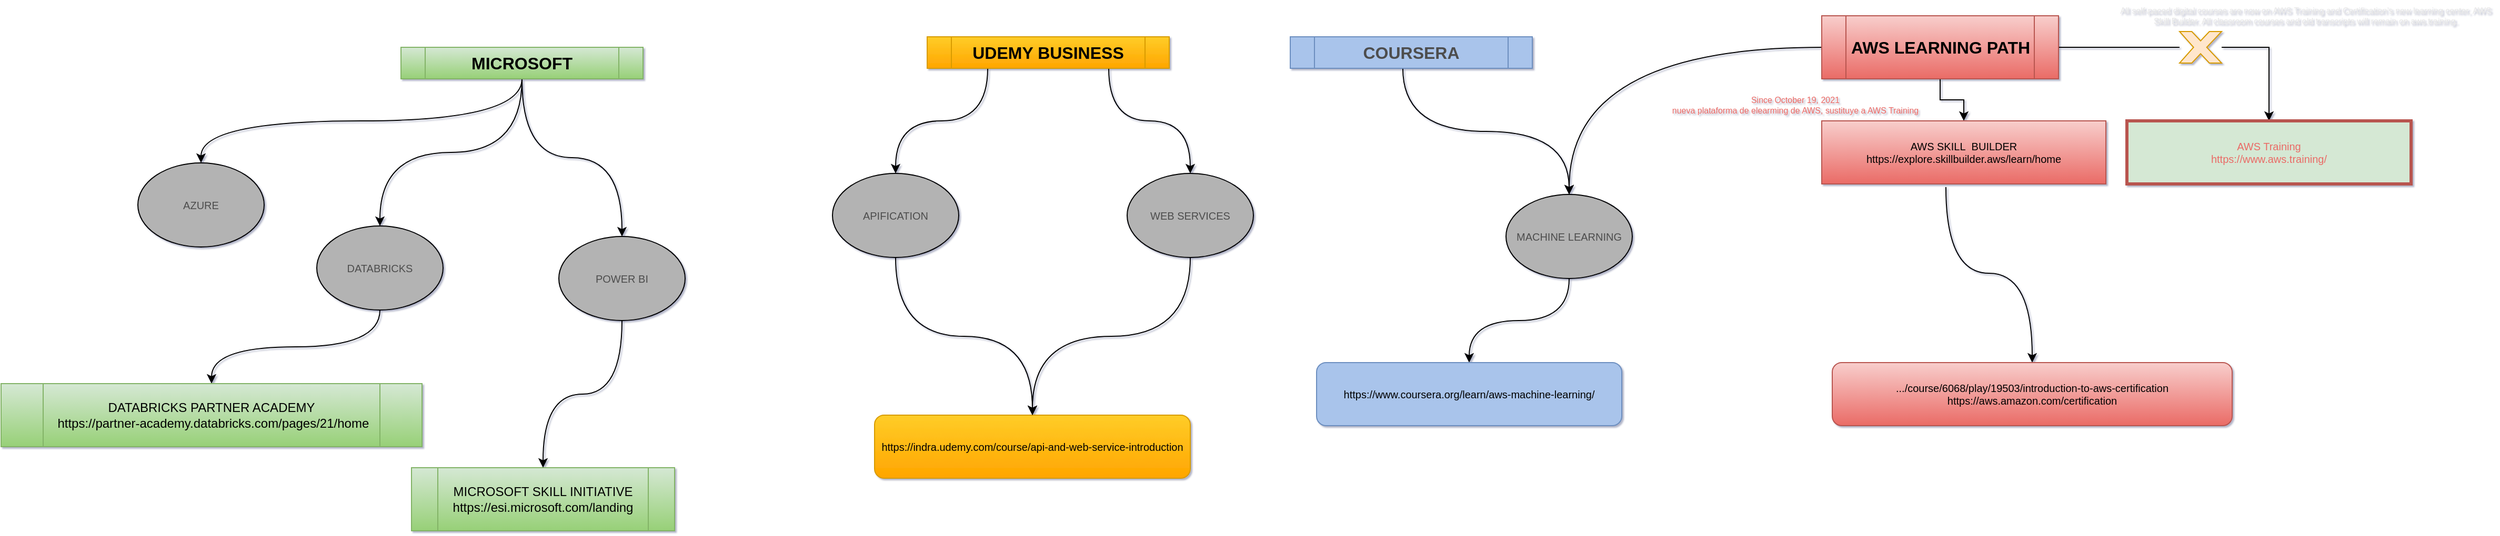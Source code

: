 <mxfile compressed="true" version="16.6.4" type="github"><diagram id="KEv1M6iN3db5MiAupULR" name="Page-1"><mxGraphModel dx="3108" dy="788" grid="1" gridSize="10" guides="1" tooltips="1" connect="1" arrows="1" fold="1" page="1" pageScale="1" pageWidth="850" pageHeight="1100" math="0" shadow="1"><root><mxCell id="0"/><mxCell id="1" parent="0"/><mxCell id="sYqm0jYEy3haPevt1rFF-3" value="" style="edgeStyle=orthogonalEdgeStyle;rounded=0;orthogonalLoop=1;jettySize=auto;html=1;exitX=0.5;exitY=1;exitDx=0;exitDy=0;" parent="1" source="nZc_73Oy2-s8aW7Hdju8-3" target="sYqm0jYEy3haPevt1rFF-2" edge="1"><mxGeometry relative="1" as="geometry"><mxPoint x="410" y="90" as="sourcePoint"/></mxGeometry></mxCell><mxCell id="sYqm0jYEy3haPevt1rFF-6" style="edgeStyle=orthogonalEdgeStyle;rounded=0;orthogonalLoop=1;jettySize=auto;html=1;startArrow=none;" parent="1" source="sYqm0jYEy3haPevt1rFF-7" target="sYqm0jYEy3haPevt1rFF-5" edge="1"><mxGeometry relative="1" as="geometry"><mxPoint x="500" y="60" as="targetPoint"/><Array as="points"><mxPoint x="635" y="60"/></Array></mxGeometry></mxCell><mxCell id="sYqm0jYEy3haPevt1rFF-2" value="AWS SKILL&amp;nbsp; BUILDER&lt;br style=&quot;font-size: 10px;&quot;&gt;https://explore.skillbuilder.aws/learn/home" style="rounded=0;whiteSpace=wrap;html=1;fontSize=10;fillColor=#f8cecc;strokeColor=#b85450;gradientColor=#ea6b66;fontColor=#000000;" parent="1" vertex="1"><mxGeometry x="210" y="130" width="270" height="60" as="geometry"/></mxCell><mxCell id="sYqm0jYEy3haPevt1rFF-4" value="Since October 19, 2021&lt;br style=&quot;font-size: 8px;&quot;&gt;nueva plataforma de elearming de AWS, sustituye a AWS Training" style="text;html=1;strokeColor=none;fillColor=none;align=center;verticalAlign=middle;whiteSpace=wrap;rounded=0;fontSize=8;fontColor=#EA6B66;" parent="1" vertex="1"><mxGeometry x="60" y="100" width="250" height="30" as="geometry"/></mxCell><mxCell id="nZc_73Oy2-s8aW7Hdju8-2" style="edgeStyle=orthogonalEdgeStyle;rounded=0;orthogonalLoop=1;jettySize=auto;html=1;exitX=0.437;exitY=1.05;exitDx=0;exitDy=0;entryX=0.5;entryY=0;entryDx=0;entryDy=0;fontSize=8;fontColor=#4D4D4D;exitPerimeter=0;curved=1;" parent="1" source="sYqm0jYEy3haPevt1rFF-2" target="nZc_73Oy2-s8aW7Hdju8-1" edge="1"><mxGeometry relative="1" as="geometry"/></mxCell><mxCell id="sYqm0jYEy3haPevt1rFF-5" value="AWS Training&lt;br style=&quot;font-size: 10px;&quot;&gt;https://www.aws.training/" style="rounded=0;whiteSpace=wrap;html=1;fillColor=#D5E8D4;strokeColor=#b85450;fontColor=#EA6B66;fontSize=10;strokeWidth=3;" parent="1" vertex="1"><mxGeometry x="500" y="130" width="270" height="60" as="geometry"/></mxCell><mxCell id="sYqm0jYEy3haPevt1rFF-7" value="" style="verticalLabelPosition=bottom;verticalAlign=top;html=1;shape=mxgraph.basic.x;fillColor=#ffe6cc;strokeColor=#d79b00;" parent="1" vertex="1"><mxGeometry x="550" y="45" width="40" height="30" as="geometry"/></mxCell><mxCell id="sYqm0jYEy3haPevt1rFF-9" value="" style="edgeStyle=orthogonalEdgeStyle;rounded=0;orthogonalLoop=1;jettySize=auto;html=1;endArrow=none;exitX=1;exitY=0.5;exitDx=0;exitDy=0;" parent="1" source="nZc_73Oy2-s8aW7Hdju8-3" target="sYqm0jYEy3haPevt1rFF-7" edge="1"><mxGeometry relative="1" as="geometry"><mxPoint x="635" y="130" as="targetPoint"/><mxPoint x="470" y="60" as="sourcePoint"/></mxGeometry></mxCell><mxCell id="sYqm0jYEy3haPevt1rFF-10" value="All self-paced digital courses are now on AWS Training and Certification’s new learning center, AWS Skill Builder. All classroom courses and old transcripts will remain on aws.training." style="text;html=1;strokeColor=none;fillColor=none;align=center;verticalAlign=middle;whiteSpace=wrap;rounded=0;fontColor=#E6E6E6;fontSize=8;" parent="1" vertex="1"><mxGeometry x="490" y="15" width="360" height="30" as="geometry"/></mxCell><mxCell id="nZc_73Oy2-s8aW7Hdju8-1" value=".../course/6068/play/19503/introduction-to-aws-certification&lt;br&gt;https://aws.amazon.com/certification" style="rounded=1;whiteSpace=wrap;html=1;fontSize=10;fillColor=#f8cecc;gradientColor=#ea6b66;strokeColor=#b85450;fontColor=#000000;" parent="1" vertex="1"><mxGeometry x="220" y="360" width="380" height="60" as="geometry"/></mxCell><mxCell id="l-BeWW_Nfe_I3PWUTiG--12" style="edgeStyle=orthogonalEdgeStyle;curved=1;orthogonalLoop=1;jettySize=auto;html=1;exitX=0;exitY=0.5;exitDx=0;exitDy=0;fontSize=10;fontColor=#000000;entryX=0.5;entryY=0;entryDx=0;entryDy=0;" parent="1" source="nZc_73Oy2-s8aW7Hdju8-3" target="nZc_73Oy2-s8aW7Hdju8-16" edge="1"><mxGeometry relative="1" as="geometry"><mxPoint x="-10" y="190" as="targetPoint"/></mxGeometry></mxCell><mxCell id="nZc_73Oy2-s8aW7Hdju8-3" value="AWS LEARNING PATH" style="shape=process;whiteSpace=wrap;html=1;backgroundOutline=1;fontSize=16;fontStyle=1;fillColor=#f8cecc;strokeColor=#b85450;gradientColor=#ea6b66;fontColor=#000000;" parent="1" vertex="1"><mxGeometry x="210" y="30" width="225" height="60" as="geometry"/></mxCell><mxCell id="nZc_73Oy2-s8aW7Hdju8-17" style="edgeStyle=orthogonalEdgeStyle;curved=1;rounded=0;orthogonalLoop=1;jettySize=auto;html=1;exitX=0.465;exitY=1;exitDx=0;exitDy=0;entryX=0.5;entryY=0;entryDx=0;entryDy=0;labelBorderColor=#000000;fontSize=10;fontColor=#4D4D4D;exitPerimeter=0;" parent="1" source="nZc_73Oy2-s8aW7Hdju8-4" target="nZc_73Oy2-s8aW7Hdju8-16" edge="1"><mxGeometry relative="1" as="geometry"/></mxCell><mxCell id="nZc_73Oy2-s8aW7Hdju8-4" value="COURSERA&lt;br style=&quot;font-size: 16px;&quot;&gt;" style="shape=process;whiteSpace=wrap;html=1;backgroundOutline=1;fontSize=16;fontStyle=1;fillColor=#A9C4EB;strokeColor=#6c8ebf;fontColor=#4D4D4D;" parent="1" vertex="1"><mxGeometry x="-295" y="50" width="230" height="30" as="geometry"/></mxCell><mxCell id="nZc_73Oy2-s8aW7Hdju8-9" style="edgeStyle=orthogonalEdgeStyle;rounded=0;orthogonalLoop=1;jettySize=auto;html=1;exitX=0.25;exitY=1;exitDx=0;exitDy=0;fontSize=10;fontColor=#4D4D4D;labelBorderColor=#000000;curved=1;" parent="1" source="nZc_73Oy2-s8aW7Hdju8-5" target="nZc_73Oy2-s8aW7Hdju8-11" edge="1"><mxGeometry relative="1" as="geometry"/></mxCell><mxCell id="nZc_73Oy2-s8aW7Hdju8-13" style="edgeStyle=orthogonalEdgeStyle;rounded=0;orthogonalLoop=1;jettySize=auto;html=1;exitX=0.75;exitY=1;exitDx=0;exitDy=0;fontSize=10;fontColor=#4D4D4D;curved=1;" parent="1" source="nZc_73Oy2-s8aW7Hdju8-5" target="nZc_73Oy2-s8aW7Hdju8-12" edge="1"><mxGeometry relative="1" as="geometry"/></mxCell><mxCell id="nZc_73Oy2-s8aW7Hdju8-5" value="UDEMY BUSINESS" style="shape=process;whiteSpace=wrap;html=1;backgroundOutline=1;fontSize=16;fontStyle=1;fillColor=#ffcd28;strokeColor=#d79b00;gradientColor=#ffa500;fontColor=#000000;" parent="1" vertex="1"><mxGeometry x="-640" y="50" width="230" height="30" as="geometry"/></mxCell><mxCell id="nZc_73Oy2-s8aW7Hdju8-8" value="&lt;span&gt;https://indra.udemy.com/course/api-and-web-service-introduction&lt;/span&gt;" style="rounded=1;whiteSpace=wrap;html=1;fontSize=10;fillColor=#ffcd28;gradientColor=#ffa500;strokeColor=#d79b00;fontColor=#000000;" parent="1" vertex="1"><mxGeometry x="-690" y="410" width="300" height="60" as="geometry"/></mxCell><mxCell id="nZc_73Oy2-s8aW7Hdju8-15" style="edgeStyle=orthogonalEdgeStyle;rounded=0;orthogonalLoop=1;jettySize=auto;html=1;exitX=0.5;exitY=1;exitDx=0;exitDy=0;fontSize=10;fontColor=#4D4D4D;entryX=0.5;entryY=0;entryDx=0;entryDy=0;curved=1;" parent="1" source="nZc_73Oy2-s8aW7Hdju8-11" target="nZc_73Oy2-s8aW7Hdju8-8" edge="1"><mxGeometry relative="1" as="geometry"><mxPoint x="-410" y="310" as="targetPoint"/></mxGeometry></mxCell><mxCell id="nZc_73Oy2-s8aW7Hdju8-11" value="APIFICATION" style="ellipse;whiteSpace=wrap;html=1;fontSize=10;fontColor=#4D4D4D;fillColor=#B3B3B3;" parent="1" vertex="1"><mxGeometry x="-730" y="180" width="120" height="80" as="geometry"/></mxCell><mxCell id="nZc_73Oy2-s8aW7Hdju8-14" style="edgeStyle=orthogonalEdgeStyle;rounded=0;orthogonalLoop=1;jettySize=auto;html=1;exitX=0.5;exitY=1;exitDx=0;exitDy=0;entryX=0.5;entryY=0;entryDx=0;entryDy=0;fontSize=10;fontColor=#4D4D4D;curved=1;" parent="1" source="nZc_73Oy2-s8aW7Hdju8-12" target="nZc_73Oy2-s8aW7Hdju8-8" edge="1"><mxGeometry relative="1" as="geometry"/></mxCell><mxCell id="nZc_73Oy2-s8aW7Hdju8-12" value="WEB SERVICES" style="ellipse;whiteSpace=wrap;html=1;fontSize=10;fontColor=#4D4D4D;fillColor=#B3B3B3;" parent="1" vertex="1"><mxGeometry x="-450" y="180" width="120" height="80" as="geometry"/></mxCell><mxCell id="l-BeWW_Nfe_I3PWUTiG--11" style="edgeStyle=orthogonalEdgeStyle;curved=1;orthogonalLoop=1;jettySize=auto;html=1;exitX=0.5;exitY=1;exitDx=0;exitDy=0;entryX=0.5;entryY=0;entryDx=0;entryDy=0;fontSize=10;fontColor=#000000;" parent="1" source="nZc_73Oy2-s8aW7Hdju8-16" target="l-BeWW_Nfe_I3PWUTiG--10" edge="1"><mxGeometry relative="1" as="geometry"/></mxCell><mxCell id="nZc_73Oy2-s8aW7Hdju8-16" value="MACHINE LEARNING" style="ellipse;whiteSpace=wrap;html=1;fontSize=10;fontColor=#4D4D4D;fillColor=#B3B3B3;" parent="1" vertex="1"><mxGeometry x="-90" y="200" width="120" height="80" as="geometry"/></mxCell><UserObject label="MICROSOFT SKILL INITIATIVE https://esi.microsoft.com/landing" link="https://esi.microsoft.com/landing" id="l-BeWW_Nfe_I3PWUTiG--1"><mxCell style="shape=process;whiteSpace=wrap;html=1;backgroundOutline=1;fillColor=#d5e8d4;strokeColor=#82b366;gradientColor=#97d077;fontColor=#000000;" parent="1" vertex="1"><mxGeometry x="-1130" y="460" width="250" height="60" as="geometry"/></mxCell></UserObject><mxCell id="l-BeWW_Nfe_I3PWUTiG--4" style="edgeStyle=orthogonalEdgeStyle;orthogonalLoop=1;jettySize=auto;html=1;entryX=0.5;entryY=0;entryDx=0;entryDy=0;fontColor=#4D4D4D;curved=1;exitX=0.5;exitY=1;exitDx=0;exitDy=0;" parent="1" source="l-BeWW_Nfe_I3PWUTiG--3" target="l-BeWW_Nfe_I3PWUTiG--1" edge="1"><mxGeometry relative="1" as="geometry"/></mxCell><mxCell id="l-BeWW_Nfe_I3PWUTiG--5" style="edgeStyle=orthogonalEdgeStyle;curved=1;orthogonalLoop=1;jettySize=auto;html=1;exitX=0.5;exitY=1;exitDx=0;exitDy=0;entryX=0.5;entryY=0;entryDx=0;entryDy=0;fontColor=#4D4D4D;" parent="1" source="l-BeWW_Nfe_I3PWUTiG--2" target="l-BeWW_Nfe_I3PWUTiG--3" edge="1"><mxGeometry relative="1" as="geometry"/></mxCell><mxCell id="l-BeWW_Nfe_I3PWUTiG--8" style="edgeStyle=orthogonalEdgeStyle;curved=1;orthogonalLoop=1;jettySize=auto;html=1;exitX=0.5;exitY=1;exitDx=0;exitDy=0;entryX=0.5;entryY=0;entryDx=0;entryDy=0;fontSize=14;fontColor=#000000;" parent="1" source="l-BeWW_Nfe_I3PWUTiG--2" target="l-BeWW_Nfe_I3PWUTiG--6" edge="1"><mxGeometry relative="1" as="geometry"/></mxCell><mxCell id="l-BeWW_Nfe_I3PWUTiG--9" style="edgeStyle=orthogonalEdgeStyle;curved=1;orthogonalLoop=1;jettySize=auto;html=1;exitX=0.5;exitY=1;exitDx=0;exitDy=0;fontSize=14;fontColor=#000000;" parent="1" source="l-BeWW_Nfe_I3PWUTiG--2" target="l-BeWW_Nfe_I3PWUTiG--7" edge="1"><mxGeometry relative="1" as="geometry"/></mxCell><mxCell id="l-BeWW_Nfe_I3PWUTiG--2" value="MICROSOFT" style="shape=process;whiteSpace=wrap;html=1;backgroundOutline=1;fontSize=16;fontStyle=1;fillColor=#d5e8d4;strokeColor=#82b366;gradientColor=#97d077;fontColor=#000000;" parent="1" vertex="1"><mxGeometry x="-1140" y="60" width="230" height="30" as="geometry"/></mxCell><mxCell id="l-BeWW_Nfe_I3PWUTiG--3" value="POWER BI" style="ellipse;whiteSpace=wrap;html=1;fontSize=10;fontColor=#4D4D4D;fillColor=#B3B3B3;" parent="1" vertex="1"><mxGeometry x="-990" y="240" width="120" height="80" as="geometry"/></mxCell><mxCell id="D13IX8vPzMU70Dj_HgYj-4" style="edgeStyle=orthogonalEdgeStyle;orthogonalLoop=1;jettySize=auto;html=1;exitX=0.5;exitY=1;exitDx=0;exitDy=0;entryX=0.5;entryY=0;entryDx=0;entryDy=0;curved=1;" edge="1" parent="1" source="l-BeWW_Nfe_I3PWUTiG--6" target="D13IX8vPzMU70Dj_HgYj-1"><mxGeometry relative="1" as="geometry"/></mxCell><mxCell id="l-BeWW_Nfe_I3PWUTiG--6" value="DATABRICKS" style="ellipse;whiteSpace=wrap;html=1;fontSize=10;fontColor=#4D4D4D;fillColor=#B3B3B3;" parent="1" vertex="1"><mxGeometry x="-1220" y="230" width="120" height="80" as="geometry"/></mxCell><mxCell id="l-BeWW_Nfe_I3PWUTiG--7" value="AZURE" style="ellipse;whiteSpace=wrap;html=1;fontSize=10;fontColor=#4D4D4D;fillColor=#B3B3B3;" parent="1" vertex="1"><mxGeometry x="-1390" y="170" width="120" height="80" as="geometry"/></mxCell><UserObject label="https://www.coursera.org/learn/aws-machine-learning/" link="https://www.coursera.org/learn/aws-machine-learning/home/welcome" id="l-BeWW_Nfe_I3PWUTiG--10"><mxCell style="rounded=1;whiteSpace=wrap;html=1;fontSize=10;fontColor=#000000;strokeColor=#6C8EBF;fillColor=#A9C4EB;gradientColor=none;" parent="1" vertex="1"><mxGeometry x="-270" y="360" width="290" height="60" as="geometry"/></mxCell></UserObject><UserObject label="DATABRICKS PARTNER ACADEMY&lt;br&gt;&amp;nbsp;https://partner-academy.databricks.com/pages/21/home" link="https://partner-academy.databricks.com/pages/21/home" id="D13IX8vPzMU70Dj_HgYj-1"><mxCell style="shape=process;whiteSpace=wrap;html=1;backgroundOutline=1;fillColor=#d5e8d4;strokeColor=#82b366;gradientColor=#97d077;fontColor=#000000;" vertex="1" parent="1"><mxGeometry x="-1520" y="380" width="400" height="60" as="geometry"/></mxCell></UserObject></root></mxGraphModel></diagram></mxfile>